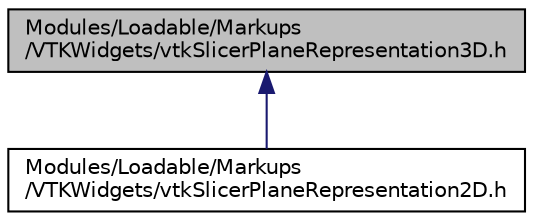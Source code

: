 digraph "Modules/Loadable/Markups/VTKWidgets/vtkSlicerPlaneRepresentation3D.h"
{
  bgcolor="transparent";
  edge [fontname="Helvetica",fontsize="10",labelfontname="Helvetica",labelfontsize="10"];
  node [fontname="Helvetica",fontsize="10",shape=record];
  Node68 [label="Modules/Loadable/Markups\l/VTKWidgets/vtkSlicerPlaneRepresentation3D.h",height=0.2,width=0.4,color="black", fillcolor="grey75", style="filled", fontcolor="black"];
  Node68 -> Node69 [dir="back",color="midnightblue",fontsize="10",style="solid",fontname="Helvetica"];
  Node69 [label="Modules/Loadable/Markups\l/VTKWidgets/vtkSlicerPlaneRepresentation2D.h",height=0.2,width=0.4,color="black",URL="$vtkSlicerPlaneRepresentation2D_8h.html"];
}
